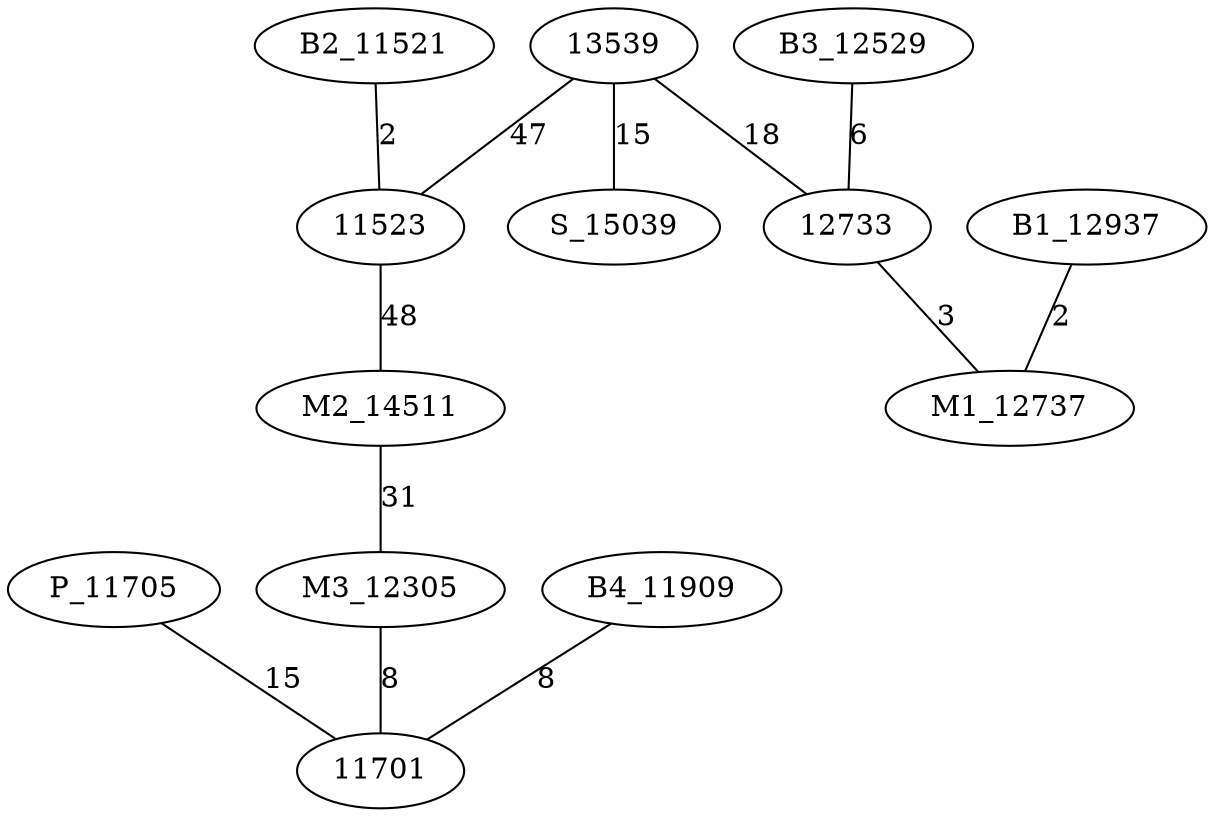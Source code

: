 graph chemin {

	P_11705 -- 11701 [label=15]
	13539 -- S_15039 [label=15]
	13539 -- 12733 [label=18]
	13539 -- 11523 [label=47]
	B1_12937 -- M1_12737 [label=2]
	B2_11521 -- 11523 [label=2]
	11523 -- M2_14511 [label=48]
	M2_14511 -- M3_12305 [label=31]
	B3_12529 -- 12733 [label=6]
	B4_11909 -- 11701 [label=8]
	M3_12305 -- 11701 [label=8]
	12733 -- M1_12737 [label=3]

}
